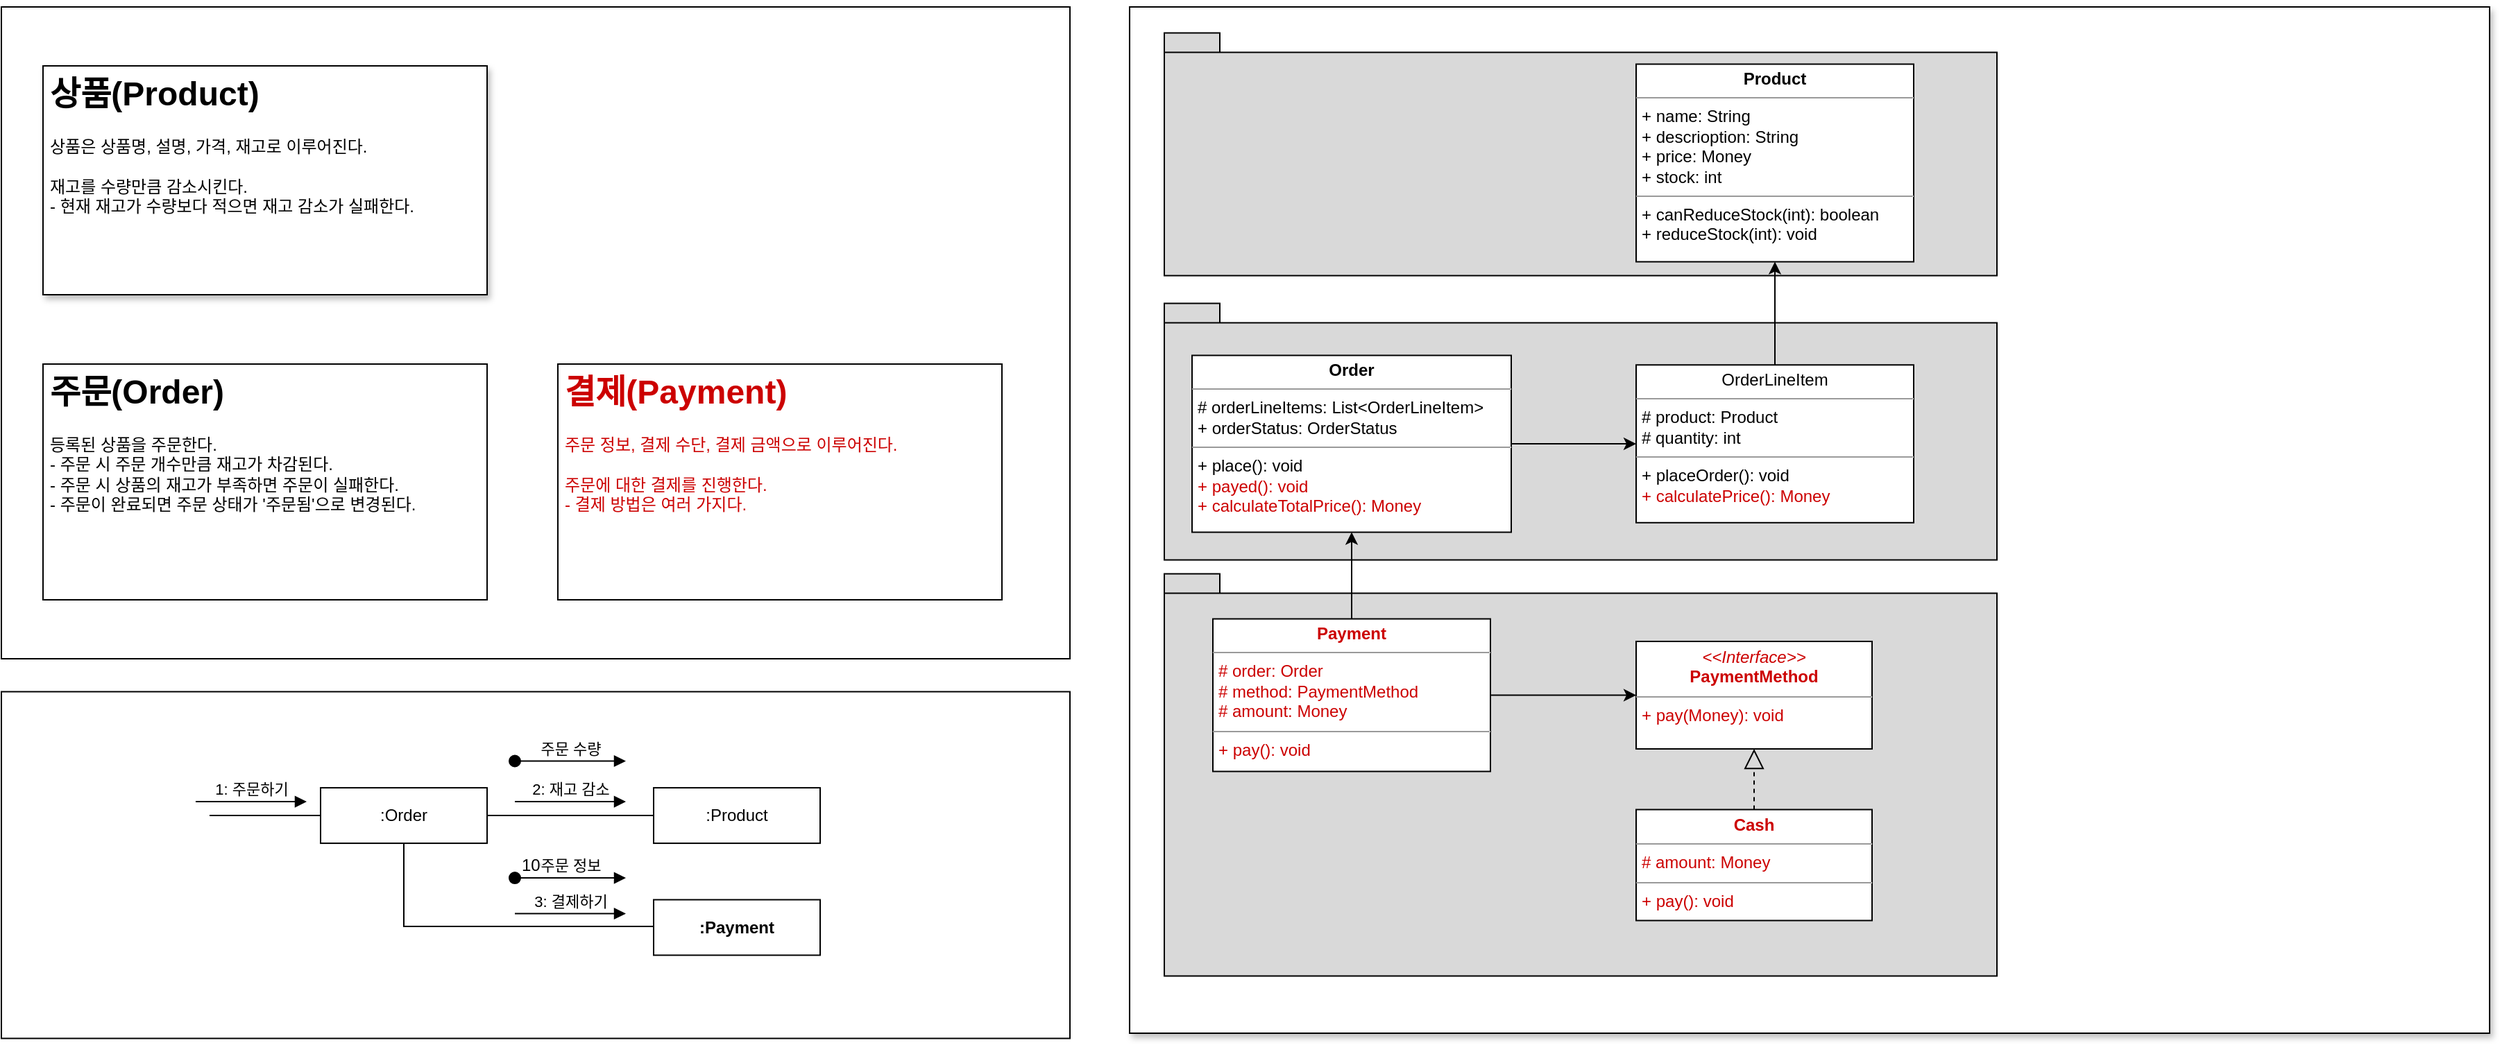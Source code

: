 <mxfile version="22.1.21" type="device">
  <diagram name="페이지-1" id="0NAuxaNLoAuZgDav1SPl">
    <mxGraphModel dx="1750" dy="1868" grid="1" gridSize="10" guides="1" tooltips="1" connect="1" arrows="1" fold="1" page="1" pageScale="1" pageWidth="827" pageHeight="1169" math="0" shadow="0">
      <root>
        <mxCell id="0" />
        <mxCell id="1" parent="0" />
        <mxCell id="GSdNc3NH_IZ9b_cdnVpj-40" value="" style="rounded=0;whiteSpace=wrap;html=1;" vertex="1" parent="1">
          <mxGeometry width="770" height="470" as="geometry" />
        </mxCell>
        <mxCell id="_WgmGBYQjVT3pX2aO_Yh-1" value="100" style="rounded=0;whiteSpace=wrap;html=1;fillColor=#FFFFFF;" parent="1" vertex="1">
          <mxGeometry y="493.75" width="770" height="250" as="geometry" />
        </mxCell>
        <mxCell id="_WgmGBYQjVT3pX2aO_Yh-3" value="&lt;h1&gt;상품(Product)&lt;/h1&gt;&lt;div&gt;상품은 상품명, 설명, 가격, 재고로 이루어진다.&lt;/div&gt;&lt;div&gt;&lt;br&gt;&lt;/div&gt;&lt;div&gt;재고를 수량만큼 감소시킨다.&lt;/div&gt;&lt;div&gt;- 현재 재고가 수량보다 적으면 재고 감소가 실패한다.&lt;/div&gt;" style="text;html=1;strokeColor=#000000;fillColor=#FFFFFF;spacing=5;spacingTop=-20;whiteSpace=wrap;overflow=hidden;rounded=0;shadow=1;" parent="1" vertex="1">
          <mxGeometry x="30" y="42.5" width="320" height="165" as="geometry" />
        </mxCell>
        <mxCell id="_WgmGBYQjVT3pX2aO_Yh-4" value="&lt;h1&gt;주문(Order)&lt;/h1&gt;&lt;div&gt;&lt;span style=&quot;background-color: initial;&quot;&gt;등록된 상품을 주문한다.&lt;/span&gt;&lt;br&gt;&lt;/div&gt;&lt;div&gt;- 주문 시 주문 개수만큼 재고가 차감된다.&lt;/div&gt;&lt;div&gt;&lt;div style=&quot;border-color: var(--border-color);&quot;&gt;- 주문 시 상품의 재고가 부족하면 주문이 실패한다.&lt;/div&gt;&lt;/div&gt;&lt;div&gt;- 주문이 완료되면 주문 상태가 &#39;주문됨&#39;으로 변경된다.&lt;/div&gt;&lt;div&gt;&lt;br&gt;&lt;/div&gt;&lt;div&gt;&lt;br&gt;&lt;/div&gt;" style="text;html=1;strokeColor=#000000;fillColor=#FFFFFF;spacing=5;spacingTop=-20;whiteSpace=wrap;overflow=hidden;rounded=0;" parent="1" vertex="1">
          <mxGeometry x="30" y="257.5" width="320" height="170" as="geometry" />
        </mxCell>
        <mxCell id="_WgmGBYQjVT3pX2aO_Yh-10" value=":Order" style="whiteSpace=wrap;html=1;" parent="1" vertex="1">
          <mxGeometry x="230" y="563.04" width="120" height="40" as="geometry" />
        </mxCell>
        <mxCell id="_WgmGBYQjVT3pX2aO_Yh-12" value="" style="endArrow=none;html=1;rounded=0;exitX=1;exitY=0.5;exitDx=0;exitDy=0;entryX=0;entryY=0.5;entryDx=0;entryDy=0;" parent="1" target="_WgmGBYQjVT3pX2aO_Yh-10" edge="1">
          <mxGeometry width="50" height="50" relative="1" as="geometry">
            <mxPoint x="150" y="583.04" as="sourcePoint" />
            <mxPoint x="240" y="573.04" as="targetPoint" />
          </mxGeometry>
        </mxCell>
        <mxCell id="_WgmGBYQjVT3pX2aO_Yh-14" value="1: 주문하기" style="html=1;verticalAlign=bottom;endArrow=block;curved=0;rounded=0;" parent="1" edge="1">
          <mxGeometry width="80" relative="1" as="geometry">
            <mxPoint x="140" y="573.04" as="sourcePoint" />
            <mxPoint x="220" y="573.04" as="targetPoint" />
          </mxGeometry>
        </mxCell>
        <mxCell id="_WgmGBYQjVT3pX2aO_Yh-16" value=":Product" style="whiteSpace=wrap;html=1;" parent="1" vertex="1">
          <mxGeometry x="470" y="563.04" width="120" height="40" as="geometry" />
        </mxCell>
        <mxCell id="_WgmGBYQjVT3pX2aO_Yh-17" value="" style="endArrow=none;html=1;rounded=0;entryX=1;entryY=0.5;entryDx=0;entryDy=0;exitX=0;exitY=0.5;exitDx=0;exitDy=0;edgeStyle=orthogonalEdgeStyle;" parent="1" source="_WgmGBYQjVT3pX2aO_Yh-16" edge="1">
          <mxGeometry width="50" height="50" relative="1" as="geometry">
            <mxPoint x="250" y="763.04" as="sourcePoint" />
            <mxPoint x="350" y="583.04" as="targetPoint" />
          </mxGeometry>
        </mxCell>
        <mxCell id="_WgmGBYQjVT3pX2aO_Yh-18" value="2: 재고 감소" style="html=1;verticalAlign=bottom;endArrow=block;curved=0;rounded=0;" parent="1" edge="1">
          <mxGeometry width="80" relative="1" as="geometry">
            <mxPoint x="370" y="573.04" as="sourcePoint" />
            <mxPoint x="450" y="573.04" as="targetPoint" />
          </mxGeometry>
        </mxCell>
        <mxCell id="GSdNc3NH_IZ9b_cdnVpj-2" value="&lt;h1&gt;&lt;font color=&quot;#cc0000&quot;&gt;결제(Payment)&lt;/font&gt;&lt;/h1&gt;&lt;div&gt;&lt;font color=&quot;#cc0000&quot;&gt;주문 정보, 결제 수단, 결제 금액으로 이루어진다.&lt;/font&gt;&lt;/div&gt;&lt;div&gt;&lt;font color=&quot;#cc0000&quot;&gt;&lt;br&gt;&lt;/font&gt;&lt;/div&gt;&lt;div&gt;&lt;font color=&quot;#cc0000&quot;&gt;주문에 대한 결제를 진행한다.&lt;/font&gt;&lt;/div&gt;&lt;div&gt;&lt;font color=&quot;#cc0000&quot;&gt;- 결제 방법은 여러 가지다.&lt;/font&gt;&lt;/div&gt;&lt;div&gt;&lt;br&gt;&lt;/div&gt;" style="text;html=1;strokeColor=#000000;fillColor=#FFFFFF;spacing=5;spacingTop=-20;whiteSpace=wrap;overflow=hidden;rounded=0;" vertex="1" parent="1">
          <mxGeometry x="401" y="257.5" width="320" height="170" as="geometry" />
        </mxCell>
        <mxCell id="GSdNc3NH_IZ9b_cdnVpj-3" value="3: 결제하기" style="html=1;verticalAlign=bottom;endArrow=block;curved=0;rounded=0;" edge="1" parent="1">
          <mxGeometry width="80" relative="1" as="geometry">
            <mxPoint x="370" y="653.75" as="sourcePoint" />
            <mxPoint x="450" y="653.75" as="targetPoint" />
          </mxGeometry>
        </mxCell>
        <mxCell id="GSdNc3NH_IZ9b_cdnVpj-5" value=":Payment" style="whiteSpace=wrap;html=1;fontStyle=1" vertex="1" parent="1">
          <mxGeometry x="470" y="643.75" width="120" height="40" as="geometry" />
        </mxCell>
        <mxCell id="GSdNc3NH_IZ9b_cdnVpj-6" value="" style="rounded=0;whiteSpace=wrap;html=1;fillColor=#FFFFFF;shadow=1;" vertex="1" parent="1">
          <mxGeometry x="813" width="980" height="740" as="geometry" />
        </mxCell>
        <mxCell id="GSdNc3NH_IZ9b_cdnVpj-7" value="" style="shape=folder;fontStyle=1;spacingTop=10;tabWidth=40;tabHeight=14;tabPosition=left;html=1;whiteSpace=wrap;fillColor=#D9D9D9;" vertex="1" parent="1">
          <mxGeometry x="838" y="18.75" width="600" height="175" as="geometry" />
        </mxCell>
        <mxCell id="GSdNc3NH_IZ9b_cdnVpj-8" value="" style="shape=folder;fontStyle=1;spacingTop=10;tabWidth=40;tabHeight=14;tabPosition=left;html=1;whiteSpace=wrap;fillColor=#D9D9D9;" vertex="1" parent="1">
          <mxGeometry x="838" y="213.75" width="600" height="185" as="geometry" />
        </mxCell>
        <mxCell id="GSdNc3NH_IZ9b_cdnVpj-9" value="&lt;p style=&quot;margin:0px;margin-top:4px;text-align:center;&quot;&gt;&lt;b&gt;Product&lt;/b&gt;&lt;/p&gt;&lt;hr size=&quot;1&quot;&gt;&lt;p style=&quot;margin:0px;margin-left:4px;&quot;&gt;+ name: String&lt;/p&gt;&lt;p style=&quot;margin:0px;margin-left:4px;&quot;&gt;+ descrioption: String&lt;/p&gt;&lt;p style=&quot;margin:0px;margin-left:4px;&quot;&gt;+ price: Money&lt;/p&gt;&lt;p style=&quot;margin:0px;margin-left:4px;&quot;&gt;+ stock: int&amp;nbsp;&lt;/p&gt;&lt;hr size=&quot;1&quot;&gt;&lt;p style=&quot;margin:0px;margin-left:4px;&quot;&gt;+ canReduceStock(int): boolean&lt;/p&gt;&lt;p style=&quot;margin:0px;margin-left:4px;&quot;&gt;+ reduceStock(int): void&lt;br&gt;&lt;/p&gt;" style="verticalAlign=top;align=left;overflow=fill;fontSize=12;fontFamily=Helvetica;html=1;whiteSpace=wrap;" vertex="1" parent="1">
          <mxGeometry x="1178" y="41.25" width="200" height="142.5" as="geometry" />
        </mxCell>
        <mxCell id="GSdNc3NH_IZ9b_cdnVpj-14" value="" style="shape=folder;fontStyle=1;spacingTop=10;tabWidth=40;tabHeight=14;tabPosition=left;html=1;whiteSpace=wrap;fillColor=#D9D9D9;" vertex="1" parent="1">
          <mxGeometry x="838" y="408.75" width="600" height="290" as="geometry" />
        </mxCell>
        <mxCell id="GSdNc3NH_IZ9b_cdnVpj-10" value="&lt;p style=&quot;margin:0px;margin-top:4px;text-align:center;&quot;&gt;&lt;b&gt;Order&lt;/b&gt;&lt;/p&gt;&lt;hr size=&quot;1&quot;&gt;&lt;p style=&quot;margin:0px;margin-left:4px;&quot;&gt;# orderLineItems: List&amp;lt;OrderLineItem&amp;gt;&lt;/p&gt;&lt;p style=&quot;margin:0px;margin-left:4px;&quot;&gt;+ orderStatus: OrderStatus&lt;/p&gt;&lt;hr size=&quot;1&quot;&gt;&lt;p style=&quot;margin:0px;margin-left:4px;&quot;&gt;+ place(): void&lt;br&gt;&lt;/p&gt;&lt;p style=&quot;margin:0px;margin-left:4px;&quot;&gt;&lt;font color=&quot;#cc0000&quot;&gt;+ payed(): void&lt;/font&gt;&lt;/p&gt;&lt;p style=&quot;margin:0px;margin-left:4px;&quot;&gt;&lt;font color=&quot;#cc0000&quot;&gt;+ calculateTotalPrice(): Money&lt;/font&gt;&lt;/p&gt;" style="verticalAlign=top;align=left;overflow=fill;fontSize=12;fontFamily=Helvetica;html=1;whiteSpace=wrap;" vertex="1" parent="1">
          <mxGeometry x="858" y="251.26" width="230" height="127.5" as="geometry" />
        </mxCell>
        <mxCell id="GSdNc3NH_IZ9b_cdnVpj-11" style="edgeStyle=orthogonalEdgeStyle;rounded=0;orthogonalLoop=1;jettySize=auto;html=1;exitX=0.5;exitY=0;exitDx=0;exitDy=0;entryX=0.5;entryY=1;entryDx=0;entryDy=0;" edge="1" source="GSdNc3NH_IZ9b_cdnVpj-12" target="GSdNc3NH_IZ9b_cdnVpj-9" parent="1">
          <mxGeometry relative="1" as="geometry" />
        </mxCell>
        <mxCell id="GSdNc3NH_IZ9b_cdnVpj-12" value="&lt;p style=&quot;margin:0px;margin-top:4px;text-align:center;&quot;&gt;&lt;span&gt;OrderLineItem&lt;/span&gt;&lt;/p&gt;&lt;hr size=&quot;1&quot;&gt;&lt;p style=&quot;margin:0px;margin-left:4px;&quot;&gt;# product: Product&lt;/p&gt;&lt;p style=&quot;margin:0px;margin-left:4px;&quot;&gt;# quantity: int&lt;/p&gt;&lt;hr size=&quot;1&quot;&gt;&lt;p style=&quot;margin:0px;margin-left:4px;&quot;&gt;+ placeOrder(): void&lt;/p&gt;&lt;p style=&quot;margin:0px;margin-left:4px;&quot;&gt;&lt;font color=&quot;#cc0000&quot;&gt;+ calculatePrice(): Money&lt;/font&gt;&lt;/p&gt;" style="verticalAlign=top;align=left;overflow=fill;fontSize=12;fontFamily=Helvetica;html=1;whiteSpace=wrap;fontStyle=0" vertex="1" parent="1">
          <mxGeometry x="1178" y="258.13" width="200" height="113.75" as="geometry" />
        </mxCell>
        <mxCell id="GSdNc3NH_IZ9b_cdnVpj-13" style="edgeStyle=orthogonalEdgeStyle;rounded=0;orthogonalLoop=1;jettySize=auto;html=1;exitX=1;exitY=0.5;exitDx=0;exitDy=0;entryX=0;entryY=0.5;entryDx=0;entryDy=0;" edge="1" source="GSdNc3NH_IZ9b_cdnVpj-10" target="GSdNc3NH_IZ9b_cdnVpj-12" parent="1">
          <mxGeometry relative="1" as="geometry" />
        </mxCell>
        <mxCell id="GSdNc3NH_IZ9b_cdnVpj-23" style="edgeStyle=orthogonalEdgeStyle;rounded=0;orthogonalLoop=1;jettySize=auto;html=1;exitX=1;exitY=0.5;exitDx=0;exitDy=0;entryX=0;entryY=0.5;entryDx=0;entryDy=0;" edge="1" parent="1" source="GSdNc3NH_IZ9b_cdnVpj-15" target="GSdNc3NH_IZ9b_cdnVpj-22">
          <mxGeometry relative="1" as="geometry" />
        </mxCell>
        <mxCell id="GSdNc3NH_IZ9b_cdnVpj-24" style="edgeStyle=orthogonalEdgeStyle;rounded=0;orthogonalLoop=1;jettySize=auto;html=1;exitX=0.5;exitY=0;exitDx=0;exitDy=0;entryX=0.5;entryY=1;entryDx=0;entryDy=0;" edge="1" parent="1" source="GSdNc3NH_IZ9b_cdnVpj-15" target="GSdNc3NH_IZ9b_cdnVpj-10">
          <mxGeometry relative="1" as="geometry" />
        </mxCell>
        <mxCell id="GSdNc3NH_IZ9b_cdnVpj-15" value="&lt;p style=&quot;margin:0px;margin-top:4px;text-align:center;&quot;&gt;&lt;span&gt;&lt;b&gt;&lt;font color=&quot;#cc0000&quot;&gt;Payment&lt;/font&gt;&lt;/b&gt;&lt;/span&gt;&lt;/p&gt;&lt;hr size=&quot;1&quot;&gt;&lt;p style=&quot;margin:0px;margin-left:4px;&quot;&gt;&lt;font color=&quot;#cc0000&quot;&gt;# order: Order&lt;/font&gt;&lt;/p&gt;&lt;p style=&quot;margin:0px;margin-left:4px;&quot;&gt;&lt;font color=&quot;#cc0000&quot;&gt;# method: PaymentMethod&lt;/font&gt;&lt;/p&gt;&lt;p style=&quot;margin:0px;margin-left:4px;&quot;&gt;&lt;font color=&quot;#cc0000&quot;&gt;# amount: Money&lt;/font&gt;&lt;/p&gt;&lt;hr size=&quot;1&quot;&gt;&lt;p style=&quot;margin:0px;margin-left:4px;&quot;&gt;&lt;font color=&quot;#cc0000&quot;&gt;+ pay(): void&lt;/font&gt;&lt;br&gt;&lt;/p&gt;" style="verticalAlign=top;align=left;overflow=fill;fontSize=12;fontFamily=Helvetica;html=1;whiteSpace=wrap;fontStyle=0" vertex="1" parent="1">
          <mxGeometry x="873" y="441.25" width="200" height="110" as="geometry" />
        </mxCell>
        <mxCell id="GSdNc3NH_IZ9b_cdnVpj-22" value="&lt;p style=&quot;margin:0px;margin-top:4px;text-align:center;&quot;&gt;&lt;font color=&quot;#cc0000&quot;&gt;&lt;i&gt;&amp;lt;&amp;lt;Interface&amp;gt;&amp;gt;&lt;/i&gt;&lt;br&gt;&lt;b&gt;PaymentMethod&lt;/b&gt;&lt;/font&gt;&lt;/p&gt;&lt;hr size=&quot;1&quot;&gt;&lt;p style=&quot;margin:0px;margin-left:4px;&quot;&gt;&lt;font color=&quot;#cc0000&quot;&gt;+ pay(Money): void&lt;/font&gt;&lt;br&gt;&lt;/p&gt;" style="verticalAlign=top;align=left;overflow=fill;fontSize=12;fontFamily=Helvetica;html=1;whiteSpace=wrap;" vertex="1" parent="1">
          <mxGeometry x="1178" y="457.5" width="170" height="77.5" as="geometry" />
        </mxCell>
        <mxCell id="GSdNc3NH_IZ9b_cdnVpj-27" value="" style="endArrow=none;html=1;rounded=0;exitX=0.5;exitY=1;exitDx=0;exitDy=0;entryX=0;entryY=0.5;entryDx=0;entryDy=0;edgeStyle=orthogonalEdgeStyle;" edge="1" parent="1" source="_WgmGBYQjVT3pX2aO_Yh-10">
          <mxGeometry width="50" height="50" relative="1" as="geometry">
            <mxPoint x="390" y="663.33" as="sourcePoint" />
            <mxPoint x="470" y="663.04" as="targetPoint" />
            <Array as="points">
              <mxPoint x="290" y="662.75" />
            </Array>
          </mxGeometry>
        </mxCell>
        <mxCell id="GSdNc3NH_IZ9b_cdnVpj-29" value="&lt;p style=&quot;margin:0px;margin-top:4px;text-align:center;&quot;&gt;&lt;span&gt;&lt;b&gt;&lt;font color=&quot;#cc0000&quot;&gt;Cash&lt;/font&gt;&lt;/b&gt;&lt;/span&gt;&lt;/p&gt;&lt;hr size=&quot;1&quot;&gt;&lt;p style=&quot;margin:0px;margin-left:4px;&quot;&gt;&lt;span style=&quot;color: rgb(204, 0, 0); background-color: initial;&quot;&gt;# amount: Money&lt;/span&gt;&lt;br&gt;&lt;/p&gt;&lt;hr size=&quot;1&quot;&gt;&lt;p style=&quot;margin:0px;margin-left:4px;&quot;&gt;&lt;font color=&quot;#cc0000&quot;&gt;+ pay(): void&lt;/font&gt;&lt;br&gt;&lt;/p&gt;" style="verticalAlign=top;align=left;overflow=fill;fontSize=12;fontFamily=Helvetica;html=1;whiteSpace=wrap;fontStyle=0" vertex="1" parent="1">
          <mxGeometry x="1178" y="578.75" width="170" height="80" as="geometry" />
        </mxCell>
        <mxCell id="GSdNc3NH_IZ9b_cdnVpj-30" value="" style="endArrow=block;dashed=1;endFill=0;endSize=12;html=1;rounded=0;entryX=0.5;entryY=1;entryDx=0;entryDy=0;exitX=0.5;exitY=0;exitDx=0;exitDy=0;" edge="1" parent="1" source="GSdNc3NH_IZ9b_cdnVpj-29" target="GSdNc3NH_IZ9b_cdnVpj-22">
          <mxGeometry width="160" relative="1" as="geometry">
            <mxPoint x="1198" y="553.04" as="sourcePoint" />
            <mxPoint x="1358" y="553.04" as="targetPoint" />
          </mxGeometry>
        </mxCell>
        <mxCell id="GSdNc3NH_IZ9b_cdnVpj-37" value="주문 정보" style="html=1;verticalAlign=bottom;startArrow=oval;startFill=1;endArrow=block;startSize=8;curved=0;rounded=0;" edge="1" parent="1">
          <mxGeometry width="60" relative="1" as="geometry">
            <mxPoint x="370" y="628.04" as="sourcePoint" />
            <mxPoint x="450" y="628.04" as="targetPoint" />
          </mxGeometry>
        </mxCell>
        <mxCell id="GSdNc3NH_IZ9b_cdnVpj-39" value="주문 수량" style="html=1;verticalAlign=bottom;startArrow=oval;startFill=1;endArrow=block;startSize=8;curved=0;rounded=0;" edge="1" parent="1">
          <mxGeometry width="60" relative="1" as="geometry">
            <mxPoint x="370" y="543.75" as="sourcePoint" />
            <mxPoint x="450" y="543.75" as="targetPoint" />
          </mxGeometry>
        </mxCell>
      </root>
    </mxGraphModel>
  </diagram>
</mxfile>
